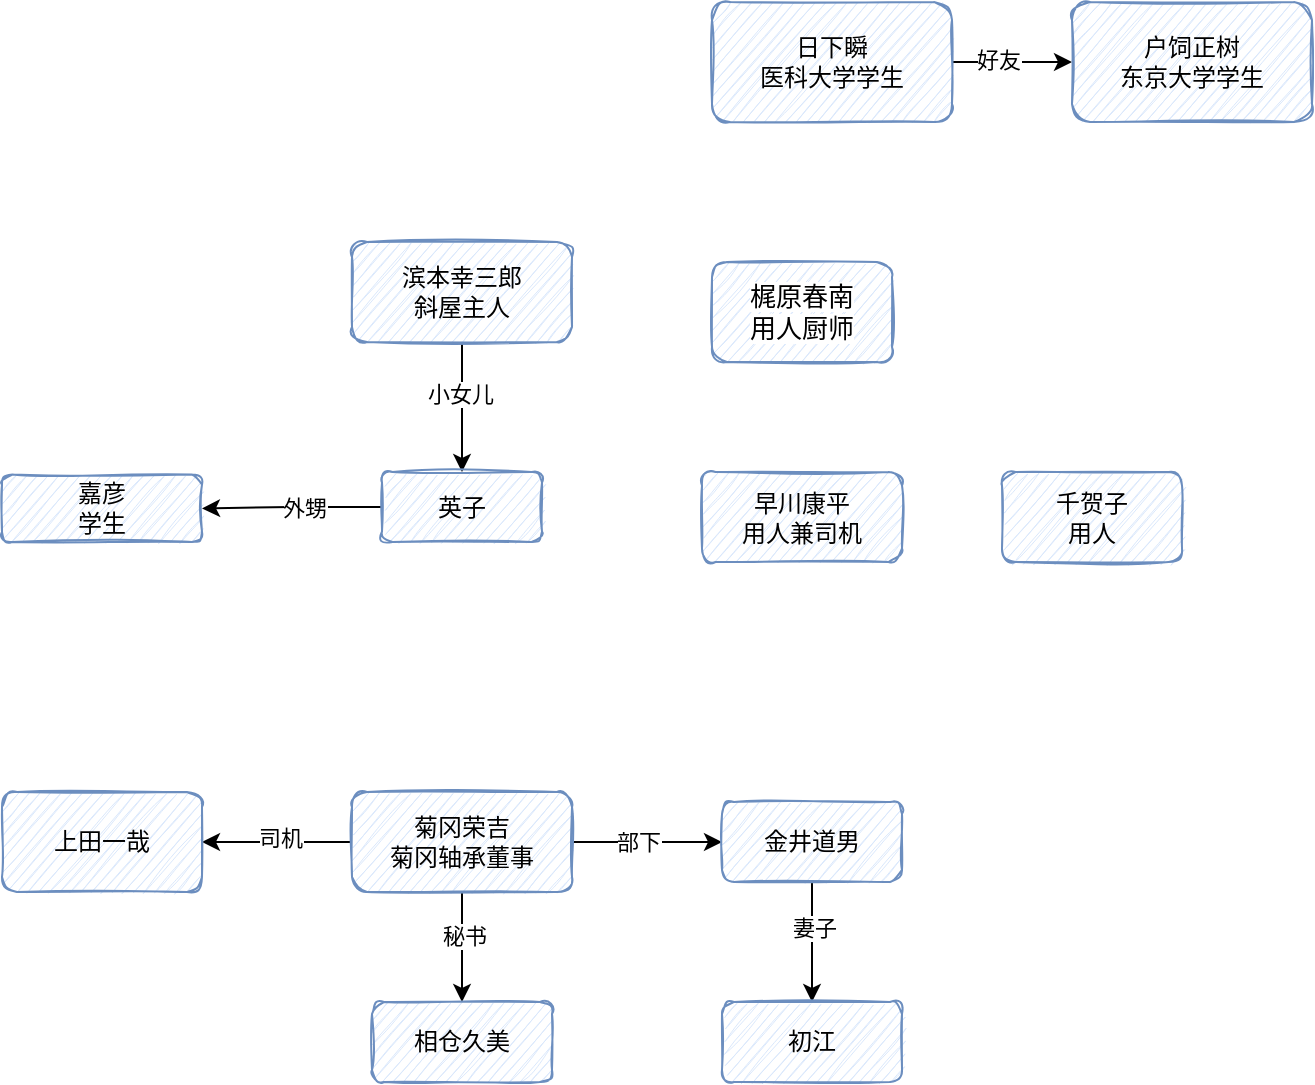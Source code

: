 <mxfile version="16.2.7" type="github">
  <diagram id="lh8hDAflFcDKO-PEYpGf" name="Page-1">
    <mxGraphModel dx="1119" dy="808" grid="1" gridSize="10" guides="1" tooltips="1" connect="1" arrows="1" fold="1" page="1" pageScale="1" pageWidth="827" pageHeight="1169" math="0" shadow="0">
      <root>
        <mxCell id="0" />
        <mxCell id="1" parent="0" />
        <mxCell id="HBpwvR4IjdDxbwPWC7km-3" value="" style="edgeStyle=orthogonalEdgeStyle;rounded=0;orthogonalLoop=1;jettySize=auto;html=1;" edge="1" parent="1" source="HBpwvR4IjdDxbwPWC7km-1" target="HBpwvR4IjdDxbwPWC7km-2">
          <mxGeometry relative="1" as="geometry" />
        </mxCell>
        <mxCell id="HBpwvR4IjdDxbwPWC7km-4" value="小女儿" style="edgeLabel;html=1;align=center;verticalAlign=middle;resizable=0;points=[];" vertex="1" connectable="0" parent="HBpwvR4IjdDxbwPWC7km-3">
          <mxGeometry x="-0.2" y="4" relative="1" as="geometry">
            <mxPoint x="-5" as="offset" />
          </mxGeometry>
        </mxCell>
        <mxCell id="HBpwvR4IjdDxbwPWC7km-1" value="滨本幸三郎&lt;br&gt;斜屋主人" style="rounded=1;whiteSpace=wrap;html=1;fillColor=#dae8fc;strokeColor=#6c8ebf;sketch=1;" vertex="1" parent="1">
          <mxGeometry x="205" y="200" width="110" height="50" as="geometry" />
        </mxCell>
        <mxCell id="HBpwvR4IjdDxbwPWC7km-24" value="" style="edgeStyle=orthogonalEdgeStyle;rounded=0;orthogonalLoop=1;jettySize=auto;html=1;" edge="1" parent="1" source="HBpwvR4IjdDxbwPWC7km-2" target="HBpwvR4IjdDxbwPWC7km-23">
          <mxGeometry relative="1" as="geometry" />
        </mxCell>
        <mxCell id="HBpwvR4IjdDxbwPWC7km-25" value="外甥" style="edgeLabel;html=1;align=center;verticalAlign=middle;resizable=0;points=[];" vertex="1" connectable="0" parent="HBpwvR4IjdDxbwPWC7km-24">
          <mxGeometry x="-0.125" relative="1" as="geometry">
            <mxPoint as="offset" />
          </mxGeometry>
        </mxCell>
        <mxCell id="HBpwvR4IjdDxbwPWC7km-2" value="英子" style="rounded=1;whiteSpace=wrap;html=1;fillColor=#dae8fc;strokeColor=#6c8ebf;sketch=1;" vertex="1" parent="1">
          <mxGeometry x="220" y="315" width="80" height="35" as="geometry" />
        </mxCell>
        <mxCell id="HBpwvR4IjdDxbwPWC7km-7" value="" style="edgeStyle=orthogonalEdgeStyle;rounded=0;orthogonalLoop=1;jettySize=auto;html=1;" edge="1" parent="1" source="HBpwvR4IjdDxbwPWC7km-5" target="HBpwvR4IjdDxbwPWC7km-6">
          <mxGeometry relative="1" as="geometry" />
        </mxCell>
        <mxCell id="HBpwvR4IjdDxbwPWC7km-8" value="秘书" style="edgeLabel;html=1;align=center;verticalAlign=middle;resizable=0;points=[];" vertex="1" connectable="0" parent="HBpwvR4IjdDxbwPWC7km-7">
          <mxGeometry x="-0.2" y="3" relative="1" as="geometry">
            <mxPoint x="-2" as="offset" />
          </mxGeometry>
        </mxCell>
        <mxCell id="HBpwvR4IjdDxbwPWC7km-10" value="" style="edgeStyle=orthogonalEdgeStyle;rounded=0;orthogonalLoop=1;jettySize=auto;html=1;" edge="1" parent="1" source="HBpwvR4IjdDxbwPWC7km-5" target="HBpwvR4IjdDxbwPWC7km-9">
          <mxGeometry relative="1" as="geometry" />
        </mxCell>
        <mxCell id="HBpwvR4IjdDxbwPWC7km-11" value="司机" style="edgeLabel;html=1;align=center;verticalAlign=middle;resizable=0;points=[];" vertex="1" connectable="0" parent="HBpwvR4IjdDxbwPWC7km-10">
          <mxGeometry x="-0.029" y="-2" relative="1" as="geometry">
            <mxPoint as="offset" />
          </mxGeometry>
        </mxCell>
        <mxCell id="HBpwvR4IjdDxbwPWC7km-14" value="" style="edgeStyle=orthogonalEdgeStyle;rounded=0;orthogonalLoop=1;jettySize=auto;html=1;" edge="1" parent="1" source="HBpwvR4IjdDxbwPWC7km-5" target="HBpwvR4IjdDxbwPWC7km-13">
          <mxGeometry relative="1" as="geometry" />
        </mxCell>
        <mxCell id="HBpwvR4IjdDxbwPWC7km-15" value="部下" style="edgeLabel;html=1;align=center;verticalAlign=middle;resizable=0;points=[];" vertex="1" connectable="0" parent="HBpwvR4IjdDxbwPWC7km-14">
          <mxGeometry x="-0.28" relative="1" as="geometry">
            <mxPoint x="6" as="offset" />
          </mxGeometry>
        </mxCell>
        <mxCell id="HBpwvR4IjdDxbwPWC7km-5" value="菊冈荣吉&lt;br&gt;菊冈轴承董事" style="rounded=1;whiteSpace=wrap;html=1;fillColor=#dae8fc;strokeColor=#6c8ebf;sketch=1;" vertex="1" parent="1">
          <mxGeometry x="205" y="475" width="110" height="50" as="geometry" />
        </mxCell>
        <mxCell id="HBpwvR4IjdDxbwPWC7km-6" value="相仓久美" style="rounded=1;whiteSpace=wrap;html=1;fillColor=#dae8fc;strokeColor=#6c8ebf;sketch=1;" vertex="1" parent="1">
          <mxGeometry x="215" y="580" width="90" height="40" as="geometry" />
        </mxCell>
        <mxCell id="HBpwvR4IjdDxbwPWC7km-9" value="上田一哉" style="whiteSpace=wrap;html=1;fillColor=#dae8fc;strokeColor=#6c8ebf;rounded=1;sketch=1;" vertex="1" parent="1">
          <mxGeometry x="30" y="475" width="100" height="50" as="geometry" />
        </mxCell>
        <mxCell id="HBpwvR4IjdDxbwPWC7km-12" value="早川康平&lt;br&gt;用人兼司机" style="rounded=1;whiteSpace=wrap;html=1;fillColor=#dae8fc;strokeColor=#6c8ebf;sketch=1;" vertex="1" parent="1">
          <mxGeometry x="380" y="315" width="100" height="45" as="geometry" />
        </mxCell>
        <mxCell id="HBpwvR4IjdDxbwPWC7km-17" value="" style="edgeStyle=orthogonalEdgeStyle;rounded=0;orthogonalLoop=1;jettySize=auto;html=1;" edge="1" parent="1" source="HBpwvR4IjdDxbwPWC7km-13" target="HBpwvR4IjdDxbwPWC7km-16">
          <mxGeometry relative="1" as="geometry" />
        </mxCell>
        <mxCell id="HBpwvR4IjdDxbwPWC7km-18" value="妻子" style="edgeLabel;html=1;align=center;verticalAlign=middle;resizable=0;points=[];" vertex="1" connectable="0" parent="HBpwvR4IjdDxbwPWC7km-17">
          <mxGeometry x="-0.4" y="1" relative="1" as="geometry">
            <mxPoint y="5" as="offset" />
          </mxGeometry>
        </mxCell>
        <mxCell id="HBpwvR4IjdDxbwPWC7km-13" value="金井道男" style="rounded=1;whiteSpace=wrap;html=1;fillColor=#dae8fc;strokeColor=#6c8ebf;sketch=1;" vertex="1" parent="1">
          <mxGeometry x="390" y="480" width="90" height="40" as="geometry" />
        </mxCell>
        <mxCell id="HBpwvR4IjdDxbwPWC7km-16" value="初江" style="whiteSpace=wrap;html=1;fillColor=#dae8fc;strokeColor=#6c8ebf;rounded=1;sketch=1;" vertex="1" parent="1">
          <mxGeometry x="390" y="580" width="90" height="40" as="geometry" />
        </mxCell>
        <mxCell id="HBpwvR4IjdDxbwPWC7km-21" value="" style="edgeStyle=orthogonalEdgeStyle;rounded=0;orthogonalLoop=1;jettySize=auto;html=1;" edge="1" parent="1" source="HBpwvR4IjdDxbwPWC7km-19" target="HBpwvR4IjdDxbwPWC7km-20">
          <mxGeometry relative="1" as="geometry" />
        </mxCell>
        <mxCell id="HBpwvR4IjdDxbwPWC7km-22" value="好友" style="edgeLabel;html=1;align=center;verticalAlign=middle;resizable=0;points=[];" vertex="1" connectable="0" parent="HBpwvR4IjdDxbwPWC7km-21">
          <mxGeometry x="-0.25" y="1" relative="1" as="geometry">
            <mxPoint as="offset" />
          </mxGeometry>
        </mxCell>
        <mxCell id="HBpwvR4IjdDxbwPWC7km-19" value="日下瞬&lt;br&gt;医科大学学生" style="whiteSpace=wrap;html=1;fillColor=#dae8fc;strokeColor=#6c8ebf;rounded=1;sketch=1;" vertex="1" parent="1">
          <mxGeometry x="385" y="80" width="120" height="60" as="geometry" />
        </mxCell>
        <mxCell id="HBpwvR4IjdDxbwPWC7km-20" value="户饲正树&lt;br&gt;东京大学学生" style="whiteSpace=wrap;html=1;fillColor=#dae8fc;strokeColor=#6c8ebf;rounded=1;sketch=1;" vertex="1" parent="1">
          <mxGeometry x="565" y="80" width="120" height="60" as="geometry" />
        </mxCell>
        <mxCell id="HBpwvR4IjdDxbwPWC7km-23" value="嘉彦&lt;br&gt;学生" style="rounded=1;whiteSpace=wrap;html=1;fillColor=#dae8fc;strokeColor=#6c8ebf;sketch=1;" vertex="1" parent="1">
          <mxGeometry x="30" y="316.25" width="100" height="33.75" as="geometry" />
        </mxCell>
        <mxCell id="HBpwvR4IjdDxbwPWC7km-26" value="千贺子&lt;br&gt;用人" style="rounded=1;whiteSpace=wrap;html=1;fillColor=#dae8fc;strokeColor=#6c8ebf;sketch=1;" vertex="1" parent="1">
          <mxGeometry x="530" y="315" width="90" height="45" as="geometry" />
        </mxCell>
        <mxCell id="HBpwvR4IjdDxbwPWC7km-28" value="&lt;span style=&quot;font-family: &amp;#34;arial&amp;#34; , sans-serif ; font-size: 13px ; text-indent: 26px ; background-color: rgb(255 , 255 , 255)&quot;&gt;梶原春南&lt;br&gt;用人厨师&lt;br&gt;&lt;/span&gt;" style="rounded=1;whiteSpace=wrap;html=1;fillColor=#dae8fc;strokeColor=#6c8ebf;sketch=1;" vertex="1" parent="1">
          <mxGeometry x="385" y="210" width="90" height="50" as="geometry" />
        </mxCell>
      </root>
    </mxGraphModel>
  </diagram>
</mxfile>

